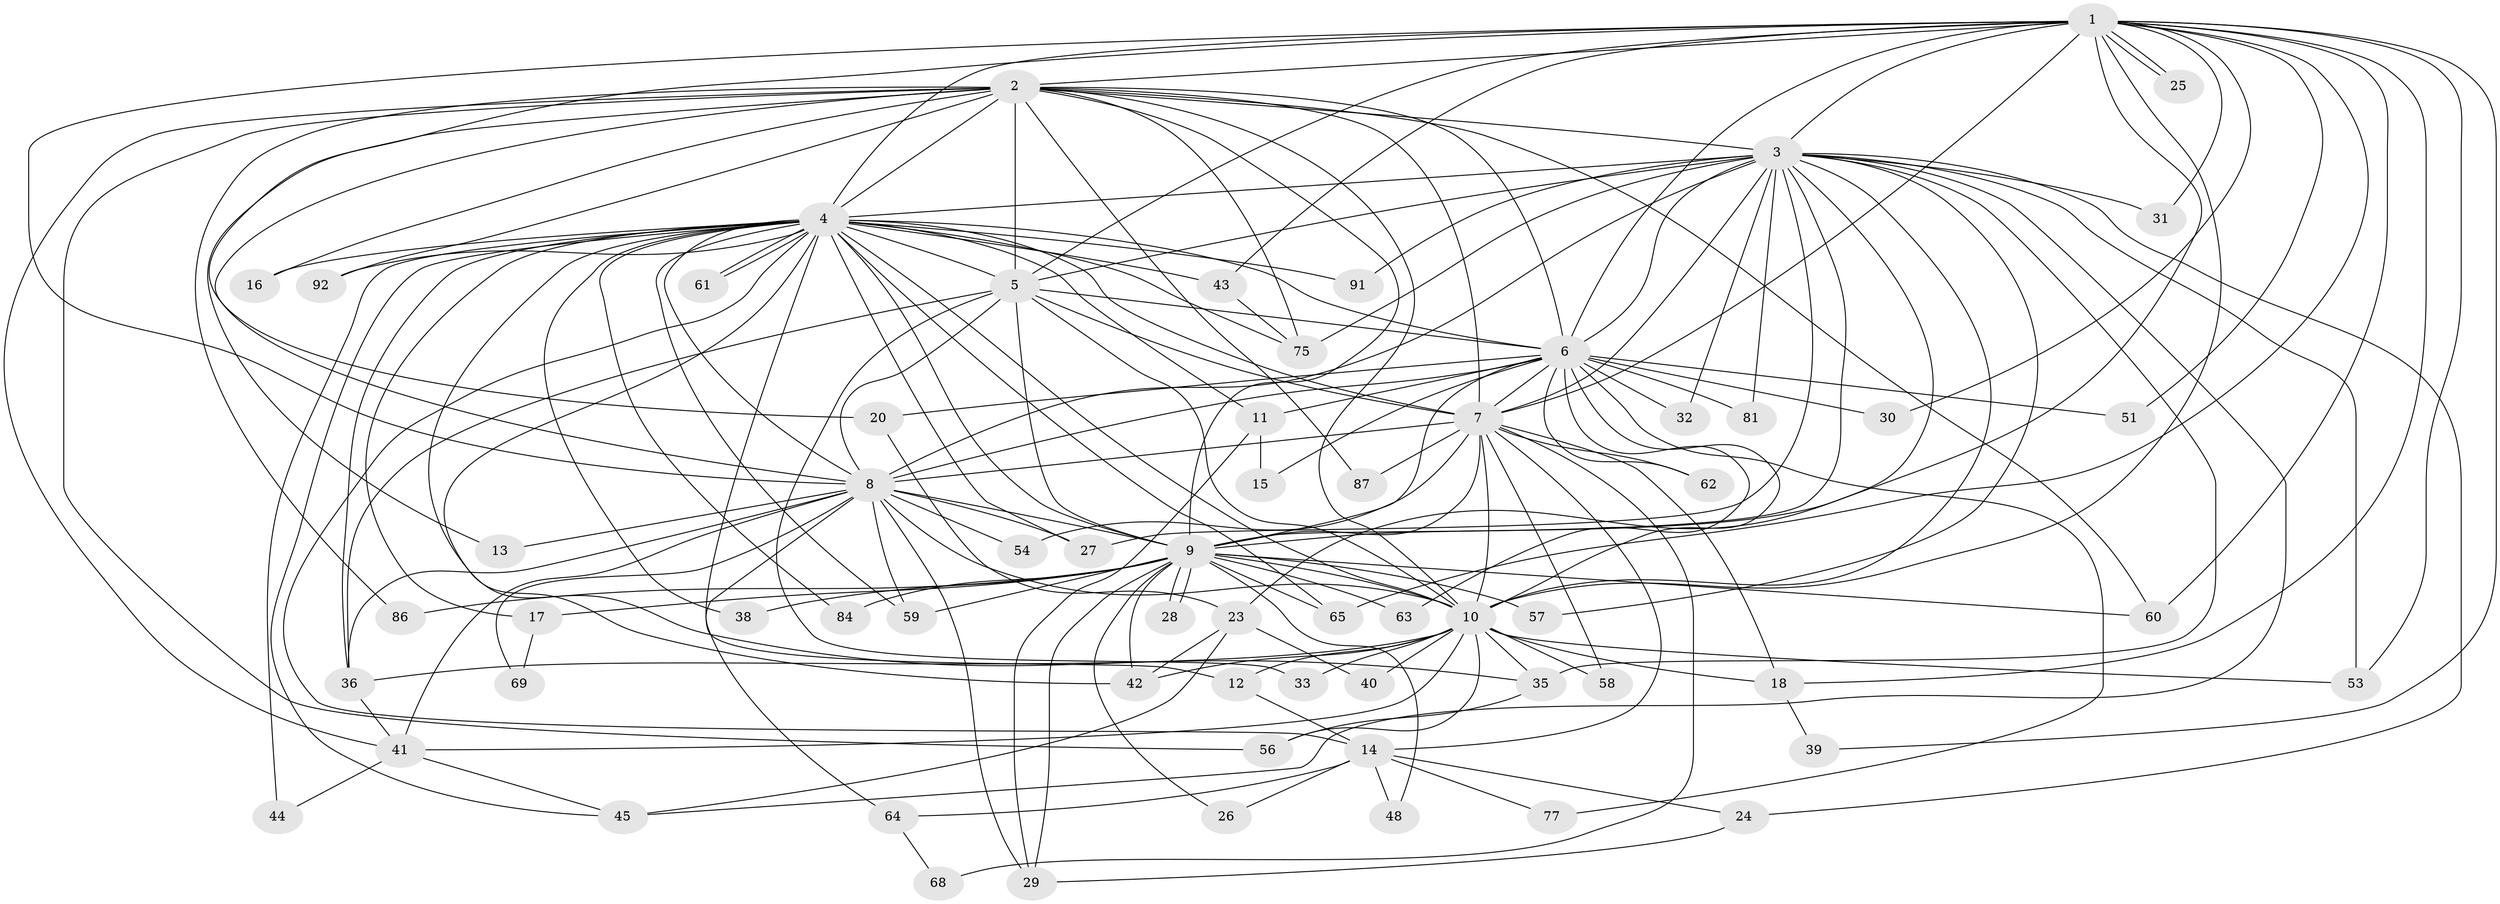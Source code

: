 // original degree distribution, {23: 0.010869565217391304, 18: 0.021739130434782608, 22: 0.010869565217391304, 31: 0.010869565217391304, 11: 0.010869565217391304, 19: 0.010869565217391304, 16: 0.010869565217391304, 25: 0.010869565217391304, 21: 0.010869565217391304, 4: 0.09782608695652174, 3: 0.17391304347826086, 2: 0.5760869565217391, 8: 0.010869565217391304, 6: 0.010869565217391304, 5: 0.021739130434782608}
// Generated by graph-tools (version 1.1) at 2025/17/03/04/25 18:17:28]
// undirected, 64 vertices, 174 edges
graph export_dot {
graph [start="1"]
  node [color=gray90,style=filled];
  1;
  2 [super="+22"];
  3 [super="+34"];
  4;
  5;
  6;
  7 [super="+21"];
  8 [super="+19+71+70+49"];
  9;
  10;
  11;
  12;
  13;
  14;
  15;
  16;
  17;
  18 [super="+66"];
  20 [super="+52"];
  23;
  24 [super="+55"];
  25;
  26;
  27;
  28;
  29;
  30;
  31;
  32;
  33;
  35 [super="+37"];
  36 [super="+83"];
  38;
  39;
  40;
  41 [super="+46"];
  42 [super="+78+67"];
  43;
  44;
  45 [super="+90+50"];
  48;
  51;
  53 [super="+88"];
  54;
  56;
  57;
  58;
  59 [super="+72"];
  60 [super="+79"];
  61;
  62;
  63;
  64;
  65 [super="+73"];
  68;
  69;
  75 [super="+89+76"];
  77;
  81;
  84;
  86;
  87;
  91;
  92;
  1 -- 2;
  1 -- 3;
  1 -- 4;
  1 -- 5;
  1 -- 6;
  1 -- 7;
  1 -- 8 [weight=2];
  1 -- 9;
  1 -- 10;
  1 -- 18;
  1 -- 20 [weight=2];
  1 -- 25;
  1 -- 25;
  1 -- 30;
  1 -- 31;
  1 -- 39;
  1 -- 43;
  1 -- 51;
  1 -- 60;
  1 -- 65;
  1 -- 53;
  2 -- 3;
  2 -- 4 [weight=2];
  2 -- 5;
  2 -- 6;
  2 -- 7;
  2 -- 8;
  2 -- 9;
  2 -- 10;
  2 -- 13;
  2 -- 16;
  2 -- 41;
  2 -- 60;
  2 -- 75;
  2 -- 86;
  2 -- 87;
  2 -- 92;
  2 -- 56;
  3 -- 4;
  3 -- 5;
  3 -- 6;
  3 -- 7;
  3 -- 8 [weight=2];
  3 -- 9;
  3 -- 10;
  3 -- 23;
  3 -- 24;
  3 -- 31;
  3 -- 32;
  3 -- 35;
  3 -- 45;
  3 -- 53;
  3 -- 57;
  3 -- 81;
  3 -- 91;
  3 -- 75;
  3 -- 27;
  4 -- 5;
  4 -- 6;
  4 -- 7;
  4 -- 8;
  4 -- 9;
  4 -- 10;
  4 -- 11;
  4 -- 12;
  4 -- 14;
  4 -- 16;
  4 -- 17;
  4 -- 27;
  4 -- 35;
  4 -- 38;
  4 -- 42;
  4 -- 43;
  4 -- 44;
  4 -- 61;
  4 -- 61;
  4 -- 65;
  4 -- 75;
  4 -- 84;
  4 -- 91;
  4 -- 92;
  4 -- 36;
  4 -- 45;
  4 -- 59;
  5 -- 6;
  5 -- 7;
  5 -- 8;
  5 -- 9;
  5 -- 10;
  5 -- 33;
  5 -- 36;
  6 -- 7;
  6 -- 8;
  6 -- 9;
  6 -- 10;
  6 -- 11;
  6 -- 15;
  6 -- 20;
  6 -- 30;
  6 -- 32;
  6 -- 51;
  6 -- 62;
  6 -- 63;
  6 -- 77;
  6 -- 81;
  7 -- 8;
  7 -- 9;
  7 -- 10;
  7 -- 18;
  7 -- 54;
  7 -- 58;
  7 -- 62;
  7 -- 68;
  7 -- 87;
  7 -- 14;
  8 -- 9 [weight=2];
  8 -- 10 [weight=2];
  8 -- 13;
  8 -- 27;
  8 -- 54;
  8 -- 59;
  8 -- 64;
  8 -- 36;
  8 -- 69;
  8 -- 29;
  8 -- 41;
  9 -- 10;
  9 -- 17;
  9 -- 26;
  9 -- 28;
  9 -- 28;
  9 -- 29;
  9 -- 38;
  9 -- 48;
  9 -- 57;
  9 -- 59;
  9 -- 63;
  9 -- 65;
  9 -- 84;
  9 -- 86;
  9 -- 60;
  9 -- 42;
  10 -- 12;
  10 -- 33;
  10 -- 36;
  10 -- 40;
  10 -- 41;
  10 -- 53;
  10 -- 56;
  10 -- 58;
  10 -- 18;
  10 -- 42;
  10 -- 35;
  11 -- 15;
  11 -- 29;
  12 -- 14;
  14 -- 24;
  14 -- 26;
  14 -- 48;
  14 -- 64;
  14 -- 77;
  17 -- 69;
  18 -- 39;
  20 -- 23;
  23 -- 40;
  23 -- 42;
  23 -- 45;
  24 -- 29;
  35 -- 56;
  36 -- 41;
  41 -- 44;
  41 -- 45;
  43 -- 75;
  64 -- 68;
}
